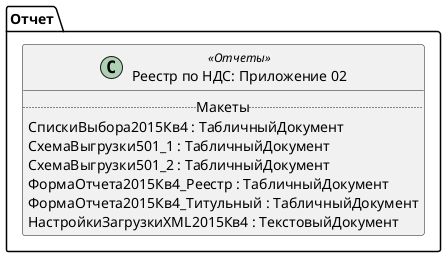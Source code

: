 ﻿@startuml РегламентированныйОтчетРеестрНДСПриложение2
'!include templates.wsd
'..\include templates.wsd
class Отчет.РегламентированныйОтчетРеестрНДСПриложение2 as "Реестр по НДС: Приложение 02" <<Отчеты>>
{
..Макеты..
СпискиВыбора2015Кв4 : ТабличныйДокумент
СхемаВыгрузки501_1 : ТабличныйДокумент
СхемаВыгрузки501_2 : ТабличныйДокумент
ФормаОтчета2015Кв4_Реестр : ТабличныйДокумент
ФормаОтчета2015Кв4_Титульный : ТабличныйДокумент
НастройкиЗагрузкиXML2015Кв4 : ТекстовыйДокумент
}
@enduml
